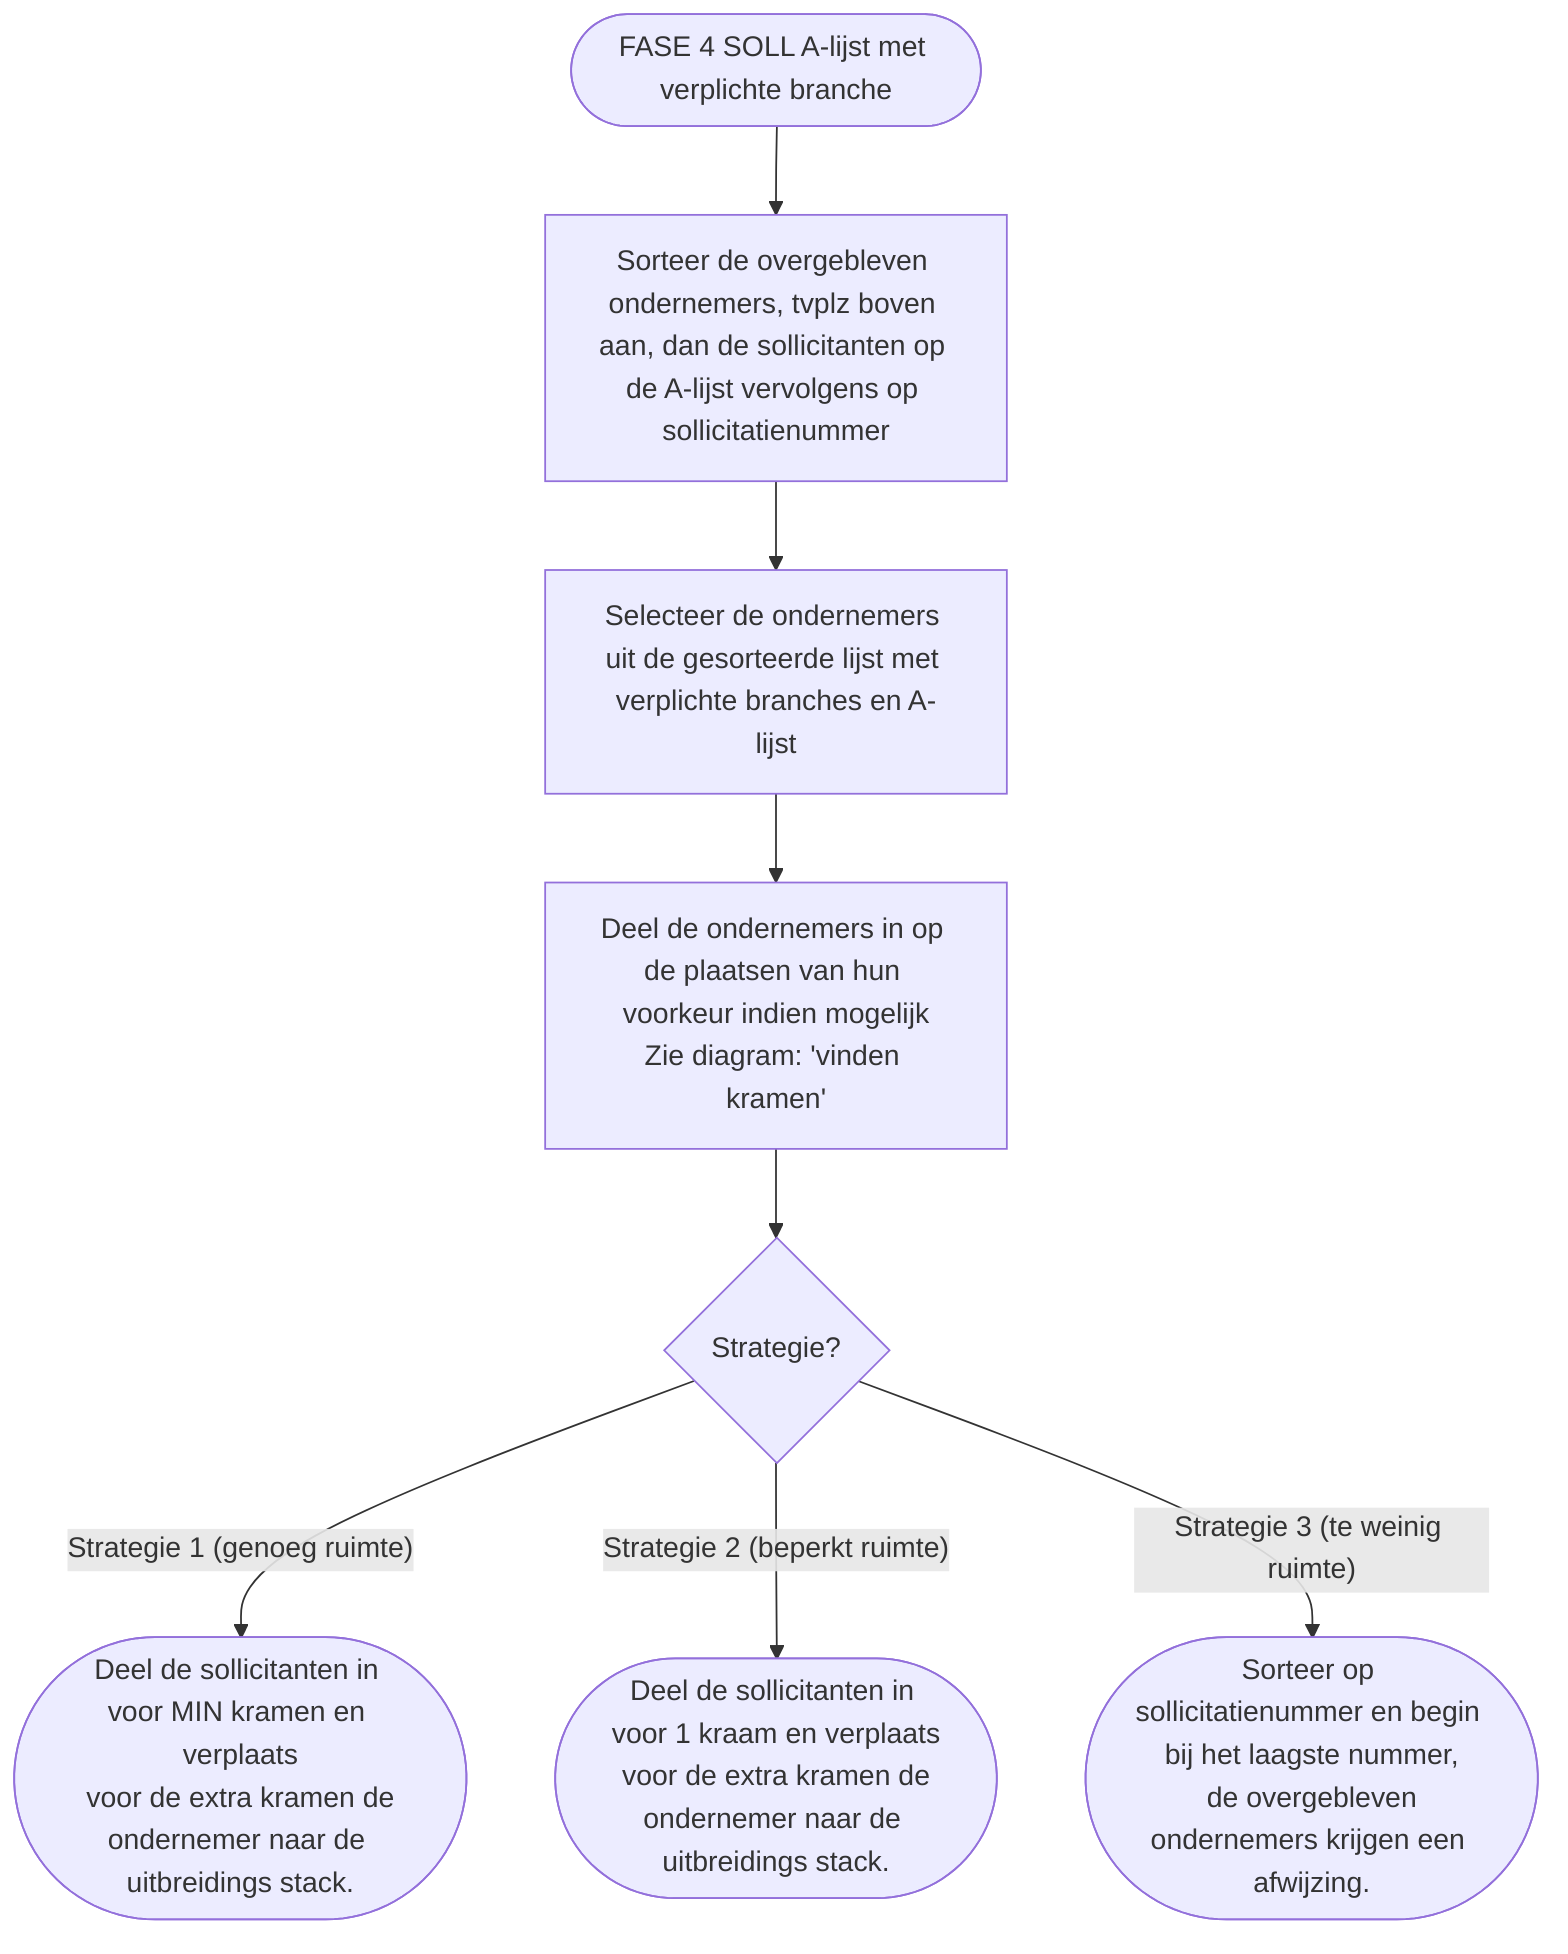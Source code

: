 graph TD
    A([FASE 4 SOLL A-lijst met verplichte branche]) -->
    B[Sorteer de overgebleven ondernemers, tvplz boven aan, dan de sollicitanten op de A-lijst vervolgens op sollicitatienummer] -->
    C[Selecteer de ondernemers uit de gesorteerde lijst met verplichte branches en A-lijst] -->
    D[Deel de ondernemers in op de plaatsen van hun voorkeur indien mogelijk<br>Zie diagram: 'vinden kramen'] -->
    E{Strategie?}              
    E --"Strategie 1 (genoeg ruimte)"--> E1(["Deel de sollicitanten in voor MIN kramen en verplaats<br> voor de extra kramen de ondernemer naar de uitbreidings stack."])
    E --"Strategie 2 (beperkt ruimte)"--> E2(["Deel de sollicitanten in voor 1 kraam en verplaats<br> voor de extra kramen de ondernemer naar de uitbreidings stack."])
    E --"Strategie 3 (te weinig ruimte)"--> E3(["Sorteer op sollicitatienummer en begin bij het laagste nummer,<br> de overgebleven ondernemers krijgen een afwijzing."])